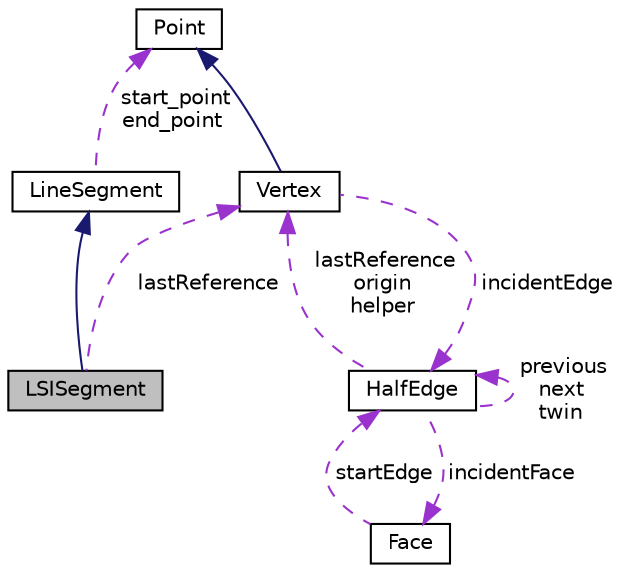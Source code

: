 digraph "LSISegment"
{
  edge [fontname="Helvetica",fontsize="10",labelfontname="Helvetica",labelfontsize="10"];
  node [fontname="Helvetica",fontsize="10",shape=record];
  Node2 [label="LSISegment",height=0.2,width=0.4,color="black", fillcolor="grey75", style="filled", fontcolor="black"];
  Node3 -> Node2 [dir="back",color="midnightblue",fontsize="10",style="solid",fontname="Helvetica"];
  Node3 [label="LineSegment",height=0.2,width=0.4,color="black", fillcolor="white", style="filled",URL="$classLineSegment.html",tooltip="Class for line segments. "];
  Node4 -> Node3 [dir="back",color="darkorchid3",fontsize="10",style="dashed",label=" start_point\nend_point" ,fontname="Helvetica"];
  Node4 [label="Point",height=0.2,width=0.4,color="black", fillcolor="white", style="filled",URL="$classPoint.html",tooltip="Stores point with X & Y coordinate. "];
  Node5 -> Node2 [dir="back",color="darkorchid3",fontsize="10",style="dashed",label=" lastReference" ,fontname="Helvetica"];
  Node5 [label="Vertex",height=0.2,width=0.4,color="black", fillcolor="white", style="filled",URL="$classVertex.html"];
  Node4 -> Node5 [dir="back",color="midnightblue",fontsize="10",style="solid",fontname="Helvetica"];
  Node6 -> Node5 [dir="back",color="darkorchid3",fontsize="10",style="dashed",label=" incidentEdge" ,fontname="Helvetica"];
  Node6 [label="HalfEdge",height=0.2,width=0.4,color="black", fillcolor="white", style="filled",URL="$classHalfEdge.html"];
  Node5 -> Node6 [dir="back",color="darkorchid3",fontsize="10",style="dashed",label=" lastReference\norigin\nhelper" ,fontname="Helvetica"];
  Node6 -> Node6 [dir="back",color="darkorchid3",fontsize="10",style="dashed",label=" previous\nnext\ntwin" ,fontname="Helvetica"];
  Node7 -> Node6 [dir="back",color="darkorchid3",fontsize="10",style="dashed",label=" incidentFace" ,fontname="Helvetica"];
  Node7 [label="Face",height=0.2,width=0.4,color="black", fillcolor="white", style="filled",URL="$classFace.html"];
  Node6 -> Node7 [dir="back",color="darkorchid3",fontsize="10",style="dashed",label=" startEdge" ,fontname="Helvetica"];
}
